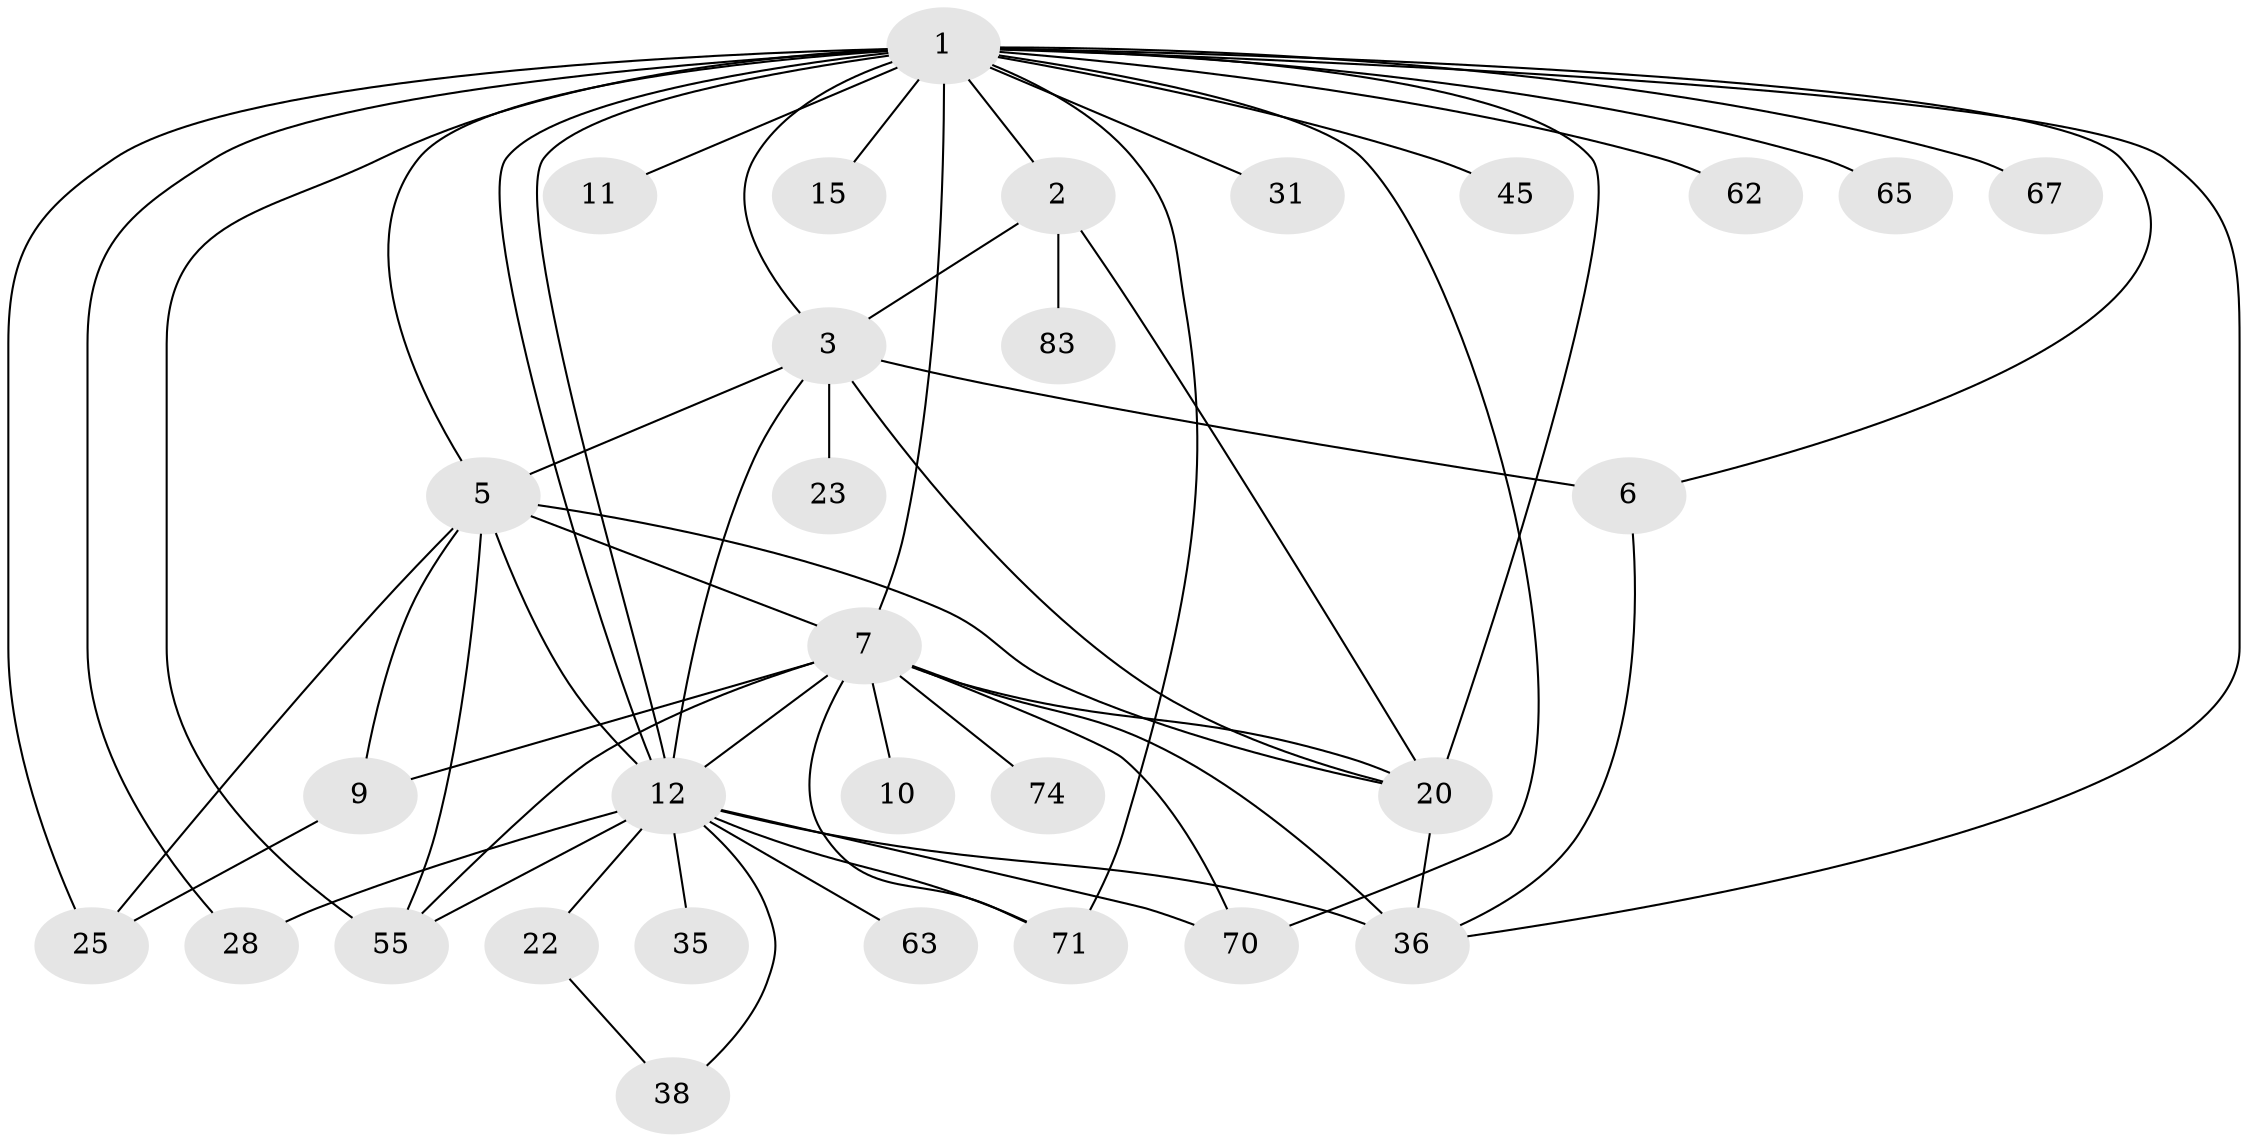 // original degree distribution, {27: 0.009708737864077669, 4: 0.06796116504854369, 7: 0.019417475728155338, 2: 0.1650485436893204, 3: 0.1553398058252427, 5: 0.038834951456310676, 1: 0.4563106796116505, 17: 0.009708737864077669, 8: 0.02912621359223301, 11: 0.009708737864077669, 6: 0.02912621359223301, 10: 0.009708737864077669}
// Generated by graph-tools (version 1.1) at 2025/18/03/04/25 18:18:13]
// undirected, 30 vertices, 57 edges
graph export_dot {
graph [start="1"]
  node [color=gray90,style=filled];
  1;
  2;
  3 [super="+4"];
  5 [super="+50+19"];
  6 [super="+29+8"];
  7 [super="+40+13"];
  9 [super="+47"];
  10;
  11;
  12 [super="+73+14+16+21+68+79+93+99+24+18+53"];
  15;
  20 [super="+26+52"];
  22 [super="+33+72+54"];
  23;
  25 [super="+102"];
  28 [super="+61"];
  31;
  35;
  36 [super="+82+39+41+46"];
  38;
  45;
  55 [super="+60"];
  62;
  63 [super="+64"];
  65;
  67;
  70;
  71 [super="+80"];
  74;
  83;
  1 -- 2;
  1 -- 3;
  1 -- 5;
  1 -- 6;
  1 -- 11;
  1 -- 12;
  1 -- 12;
  1 -- 15;
  1 -- 28;
  1 -- 31;
  1 -- 36;
  1 -- 45;
  1 -- 55 [weight=2];
  1 -- 62;
  1 -- 65;
  1 -- 67;
  1 -- 70;
  1 -- 71;
  1 -- 7 [weight=5];
  1 -- 25;
  1 -- 20;
  2 -- 3;
  2 -- 20;
  2 -- 83;
  3 -- 20;
  3 -- 23;
  3 -- 6;
  3 -- 12;
  3 -- 5;
  5 -- 7 [weight=5];
  5 -- 9;
  5 -- 12 [weight=2];
  5 -- 55;
  5 -- 20;
  5 -- 25;
  6 -- 36;
  7 -- 10;
  7 -- 71;
  7 -- 36 [weight=2];
  7 -- 12 [weight=2];
  7 -- 70;
  7 -- 9 [weight=2];
  7 -- 74;
  7 -- 20;
  7 -- 55;
  9 -- 25;
  12 -- 38;
  12 -- 36;
  12 -- 35;
  12 -- 70;
  12 -- 71;
  12 -- 22;
  12 -- 55 [weight=2];
  12 -- 63;
  12 -- 28;
  20 -- 36;
  22 -- 38;
}
